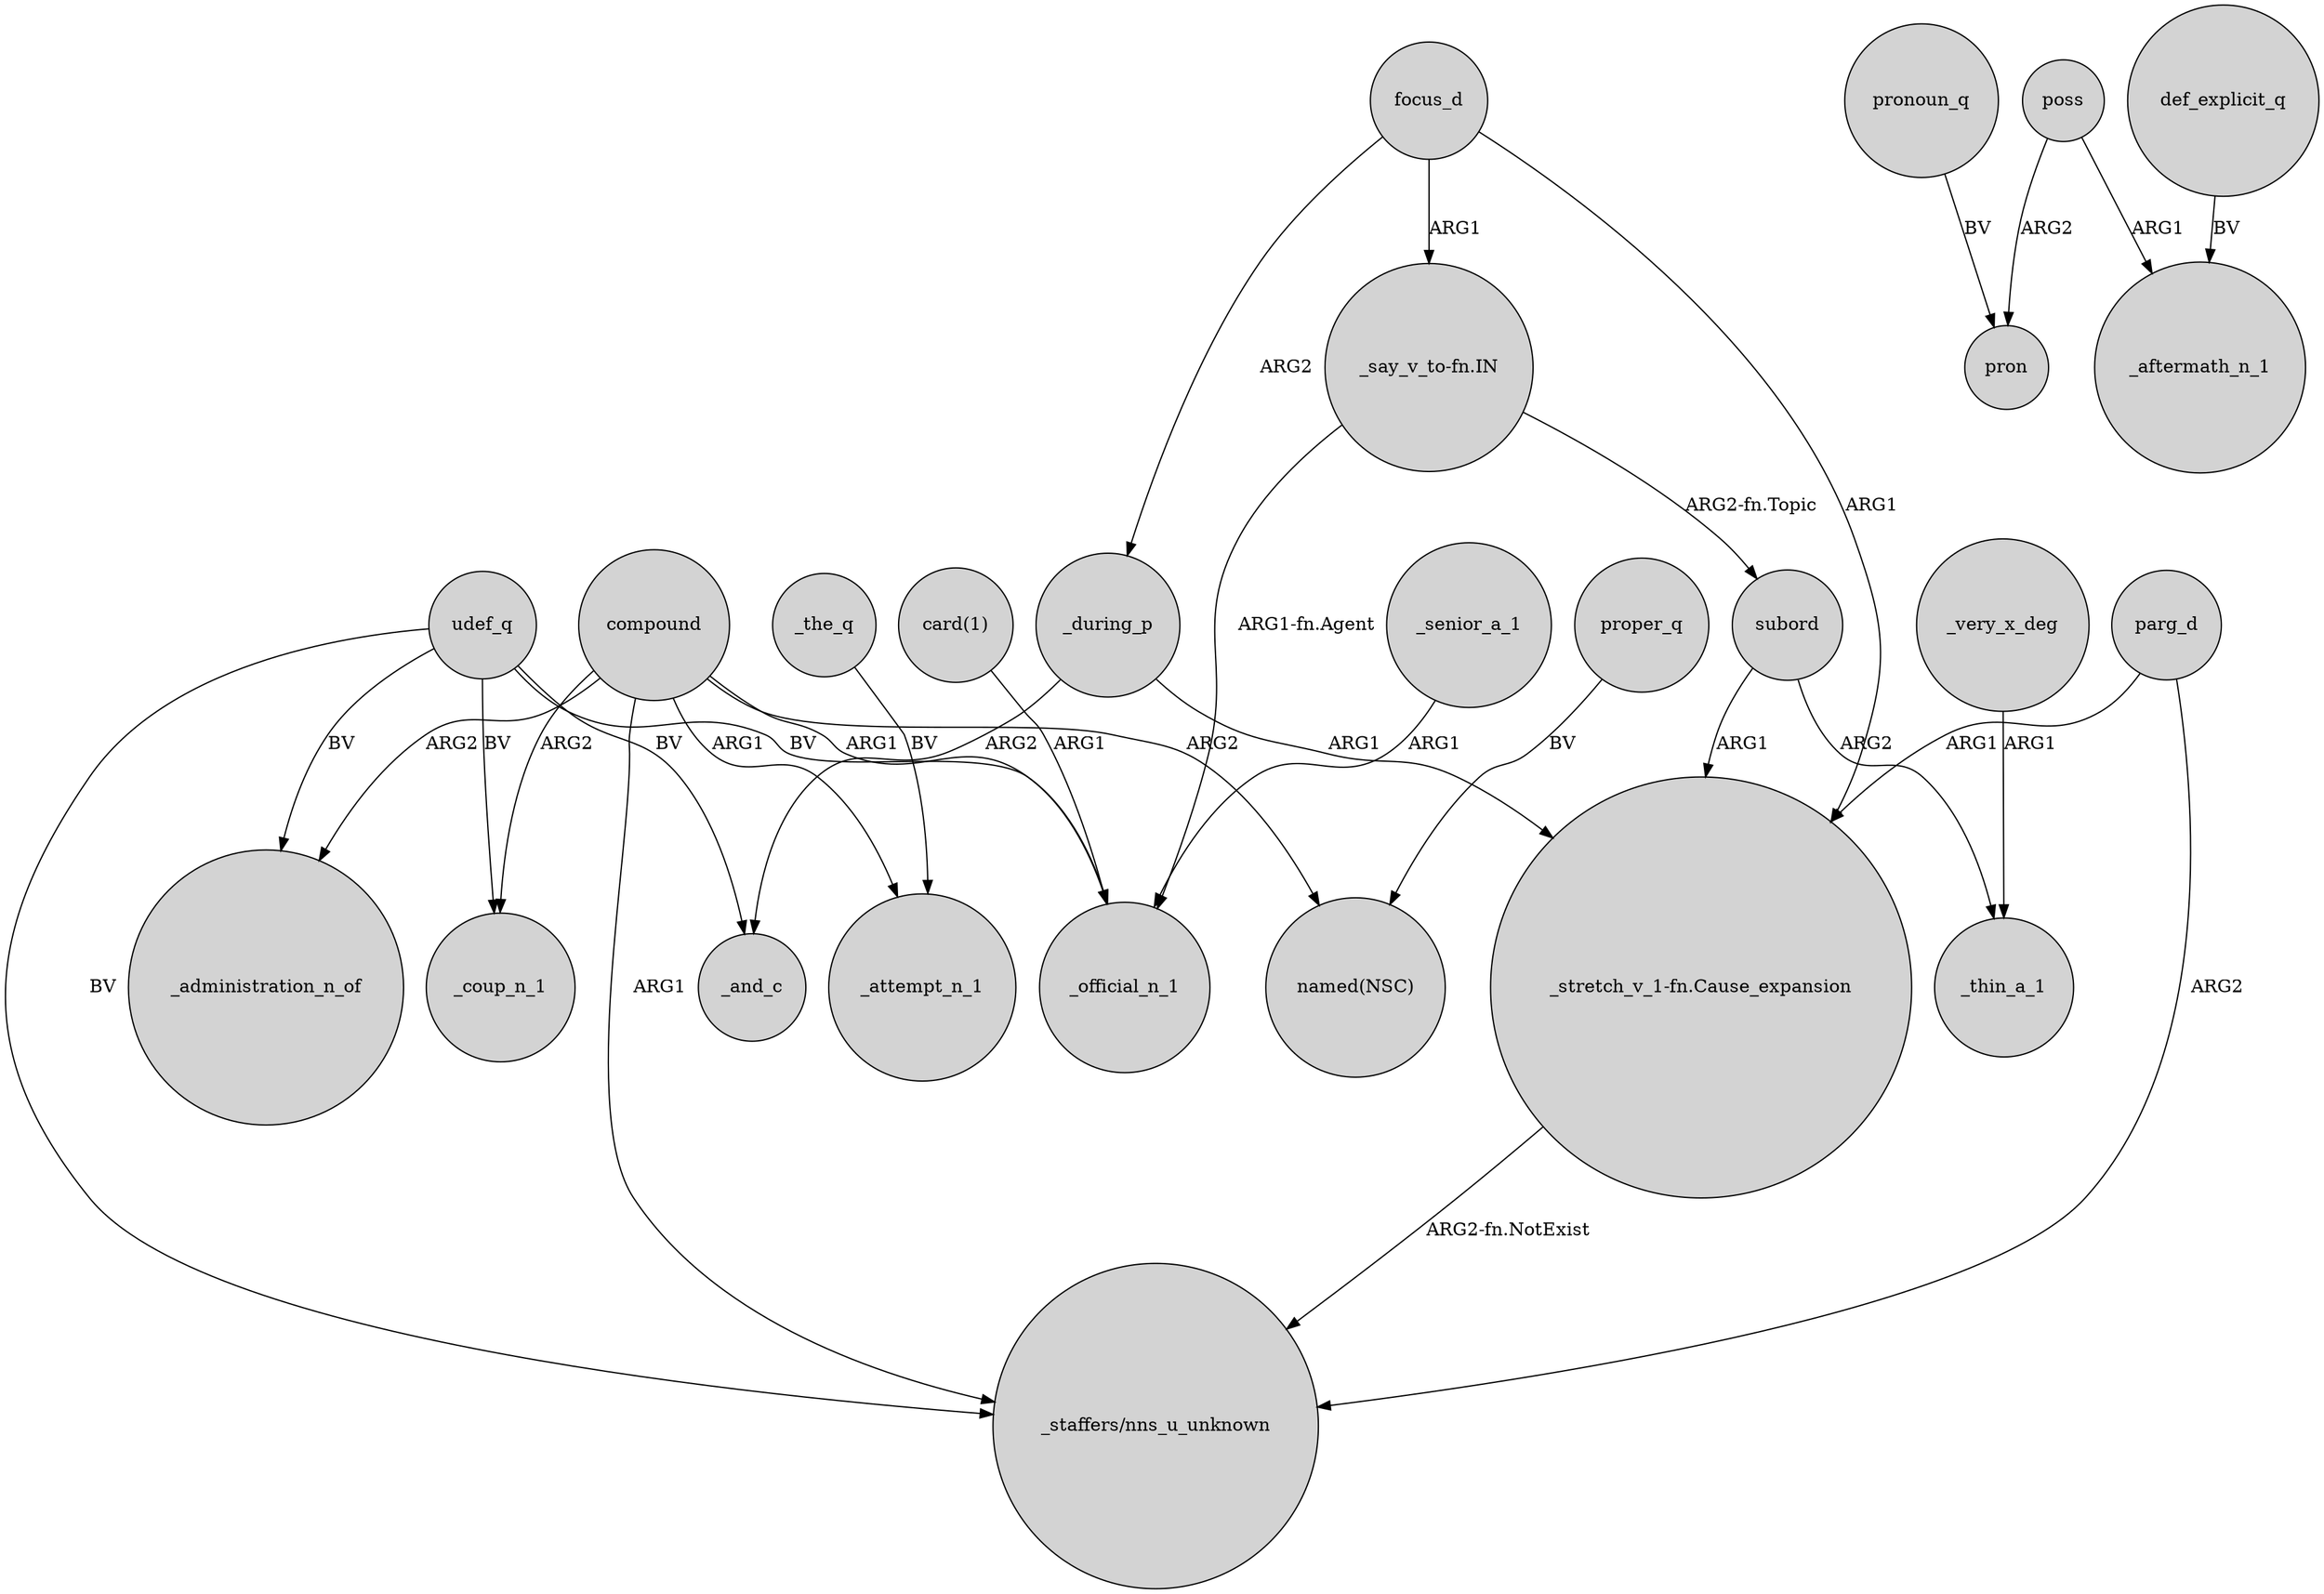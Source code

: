 digraph {
	node [shape=circle style=filled]
	udef_q -> _administration_n_of [label=BV]
	focus_d -> _during_p [label=ARG2]
	udef_q -> "_staffers/nns_u_unknown" [label=BV]
	compound -> _coup_n_1 [label=ARG2]
	poss -> pron [label=ARG2]
	poss -> _aftermath_n_1 [label=ARG1]
	compound -> _attempt_n_1 [label=ARG1]
	"_say_v_to-fn.IN" -> _official_n_1 [label="ARG1-fn.Agent"]
	_during_p -> "_stretch_v_1-fn.Cause_expansion" [label=ARG1]
	compound -> "_staffers/nns_u_unknown" [label=ARG1]
	_very_x_deg -> _thin_a_1 [label=ARG1]
	"card(1)" -> _official_n_1 [label=ARG1]
	udef_q -> _coup_n_1 [label=BV]
	compound -> _administration_n_of [label=ARG2]
	focus_d -> "_stretch_v_1-fn.Cause_expansion" [label=ARG1]
	compound -> "named(NSC)" [label=ARG2]
	"_stretch_v_1-fn.Cause_expansion" -> "_staffers/nns_u_unknown" [label="ARG2-fn.NotExist"]
	parg_d -> "_stretch_v_1-fn.Cause_expansion" [label=ARG1]
	_during_p -> _and_c [label=ARG2]
	pronoun_q -> pron [label=BV]
	_the_q -> _attempt_n_1 [label=BV]
	proper_q -> "named(NSC)" [label=BV]
	parg_d -> "_staffers/nns_u_unknown" [label=ARG2]
	udef_q -> _official_n_1 [label=BV]
	subord -> "_stretch_v_1-fn.Cause_expansion" [label=ARG1]
	"_say_v_to-fn.IN" -> subord [label="ARG2-fn.Topic"]
	_senior_a_1 -> _official_n_1 [label=ARG1]
	compound -> _official_n_1 [label=ARG1]
	subord -> _thin_a_1 [label=ARG2]
	def_explicit_q -> _aftermath_n_1 [label=BV]
	udef_q -> _and_c [label=BV]
	focus_d -> "_say_v_to-fn.IN" [label=ARG1]
}
